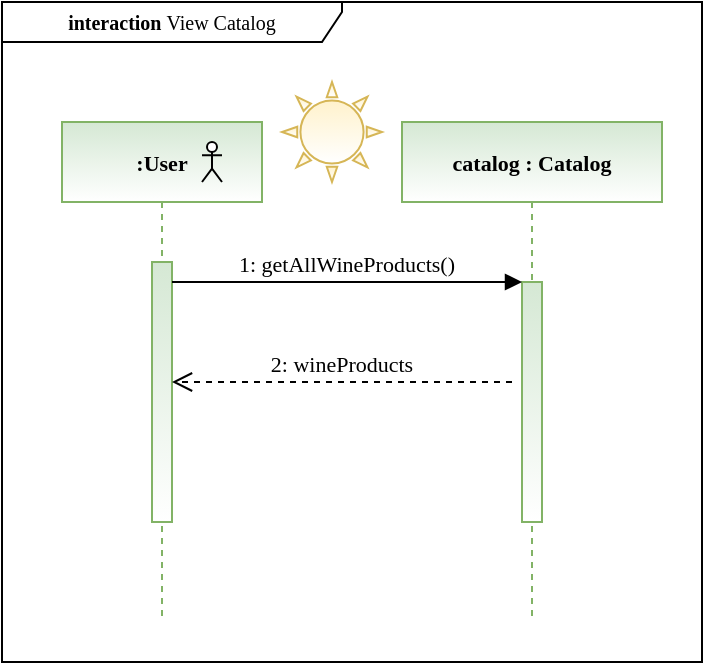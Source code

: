<mxfile version="13.9.5" type="github">
  <diagram id="kgpKYQtTHZ0yAKxKKP6v" name="Page-1">
    <mxGraphModel dx="782" dy="404" grid="1" gridSize="10" guides="1" tooltips="1" connect="1" arrows="1" fold="1" page="1" pageScale="1" pageWidth="827" pageHeight="1169" math="0" shadow="0">
      <root>
        <mxCell id="0" />
        <mxCell id="1" parent="0" />
        <mxCell id="M-NfdtJfYTyeRfFp8kIu-12" value="&lt;b style=&quot;font-size: 10px;&quot;&gt;interaction &lt;/b&gt;View Catalog" style="shape=umlFrame;whiteSpace=wrap;html=1;gradientColor=#ffffff;align=center;width=170;height=20;fontFamily=Lucida Console;fontSize=10;" vertex="1" parent="1">
          <mxGeometry x="90" y="20" width="350" height="330" as="geometry" />
        </mxCell>
        <mxCell id="3nuBFxr9cyL0pnOWT2aG-1" value=":User" style="shape=umlLifeline;perimeter=lifelinePerimeter;container=1;collapsible=0;recursiveResize=0;rounded=0;shadow=0;strokeWidth=1;fillColor=#d5e8d4;strokeColor=#82b366;gradientColor=#ffffff;gradientDirection=south;fontStyle=1;align=center;fontFamily=Lucida Console;fontSize=11;" parent="1" vertex="1">
          <mxGeometry x="120" y="80" width="100" height="250" as="geometry" />
        </mxCell>
        <mxCell id="3nuBFxr9cyL0pnOWT2aG-2" value="" style="points=[];perimeter=orthogonalPerimeter;rounded=0;shadow=0;strokeWidth=1;fillColor=#d5e8d4;strokeColor=#82b366;gradientColor=#ffffff;gradientDirection=south;fontFamily=Lucida Console;fontSize=10;" parent="3nuBFxr9cyL0pnOWT2aG-1" vertex="1">
          <mxGeometry x="45" y="70" width="10" height="130" as="geometry" />
        </mxCell>
        <mxCell id="M-NfdtJfYTyeRfFp8kIu-7" value="" style="shape=umlActor;verticalLabelPosition=bottom;verticalAlign=top;html=1;gradientColor=#ffffff;fontFamily=Lucida Console;fontSize=10;" vertex="1" parent="3nuBFxr9cyL0pnOWT2aG-1">
          <mxGeometry x="70" y="10" width="10" height="20" as="geometry" />
        </mxCell>
        <mxCell id="3nuBFxr9cyL0pnOWT2aG-5" value="catalog : Catalog" style="shape=umlLifeline;perimeter=lifelinePerimeter;container=1;collapsible=0;recursiveResize=0;rounded=0;shadow=0;strokeWidth=1;fillColor=#d5e8d4;strokeColor=#82b366;gradientColor=#ffffff;gradientDirection=south;fontStyle=1;fontFamily=Lucida Console;fontSize=11;" parent="1" vertex="1">
          <mxGeometry x="290" y="80" width="130" height="250" as="geometry" />
        </mxCell>
        <mxCell id="3nuBFxr9cyL0pnOWT2aG-6" value="" style="points=[];perimeter=orthogonalPerimeter;rounded=0;shadow=0;strokeWidth=1;fillColor=#d5e8d4;strokeColor=#82b366;gradientColor=#ffffff;fontFamily=Lucida Console;fontSize=10;" parent="3nuBFxr9cyL0pnOWT2aG-5" vertex="1">
          <mxGeometry x="60" y="80" width="10" height="120" as="geometry" />
        </mxCell>
        <mxCell id="3nuBFxr9cyL0pnOWT2aG-8" value="1: getAllWineProducts()" style="verticalAlign=bottom;endArrow=block;entryX=0;entryY=0;shadow=0;strokeWidth=1;fontFamily=Lucida Console;fontSize=11;" parent="1" source="3nuBFxr9cyL0pnOWT2aG-2" target="3nuBFxr9cyL0pnOWT2aG-6" edge="1">
          <mxGeometry relative="1" as="geometry">
            <mxPoint x="275" y="160" as="sourcePoint" />
          </mxGeometry>
        </mxCell>
        <mxCell id="M-NfdtJfYTyeRfFp8kIu-5" value="2: wineProducts" style="verticalAlign=bottom;endArrow=open;dashed=1;endSize=8;exitX=0;exitY=0.95;shadow=0;strokeWidth=1;fontFamily=Lucida Console;fontSize=11;" edge="1" parent="1">
          <mxGeometry relative="1" as="geometry">
            <mxPoint x="175" y="210.0" as="targetPoint" />
            <mxPoint x="345" y="210.0" as="sourcePoint" />
          </mxGeometry>
        </mxCell>
        <mxCell id="M-NfdtJfYTyeRfFp8kIu-11" value="" style="verticalLabelPosition=bottom;verticalAlign=top;html=1;shape=mxgraph.basic.sun;align=center;fillColor=#fff2cc;strokeColor=#d6b656;gradientColor=#ffffff;fontFamily=Lucida Console;fontSize=10;" vertex="1" parent="1">
          <mxGeometry x="230" y="60" width="50" height="50" as="geometry" />
        </mxCell>
      </root>
    </mxGraphModel>
  </diagram>
</mxfile>
